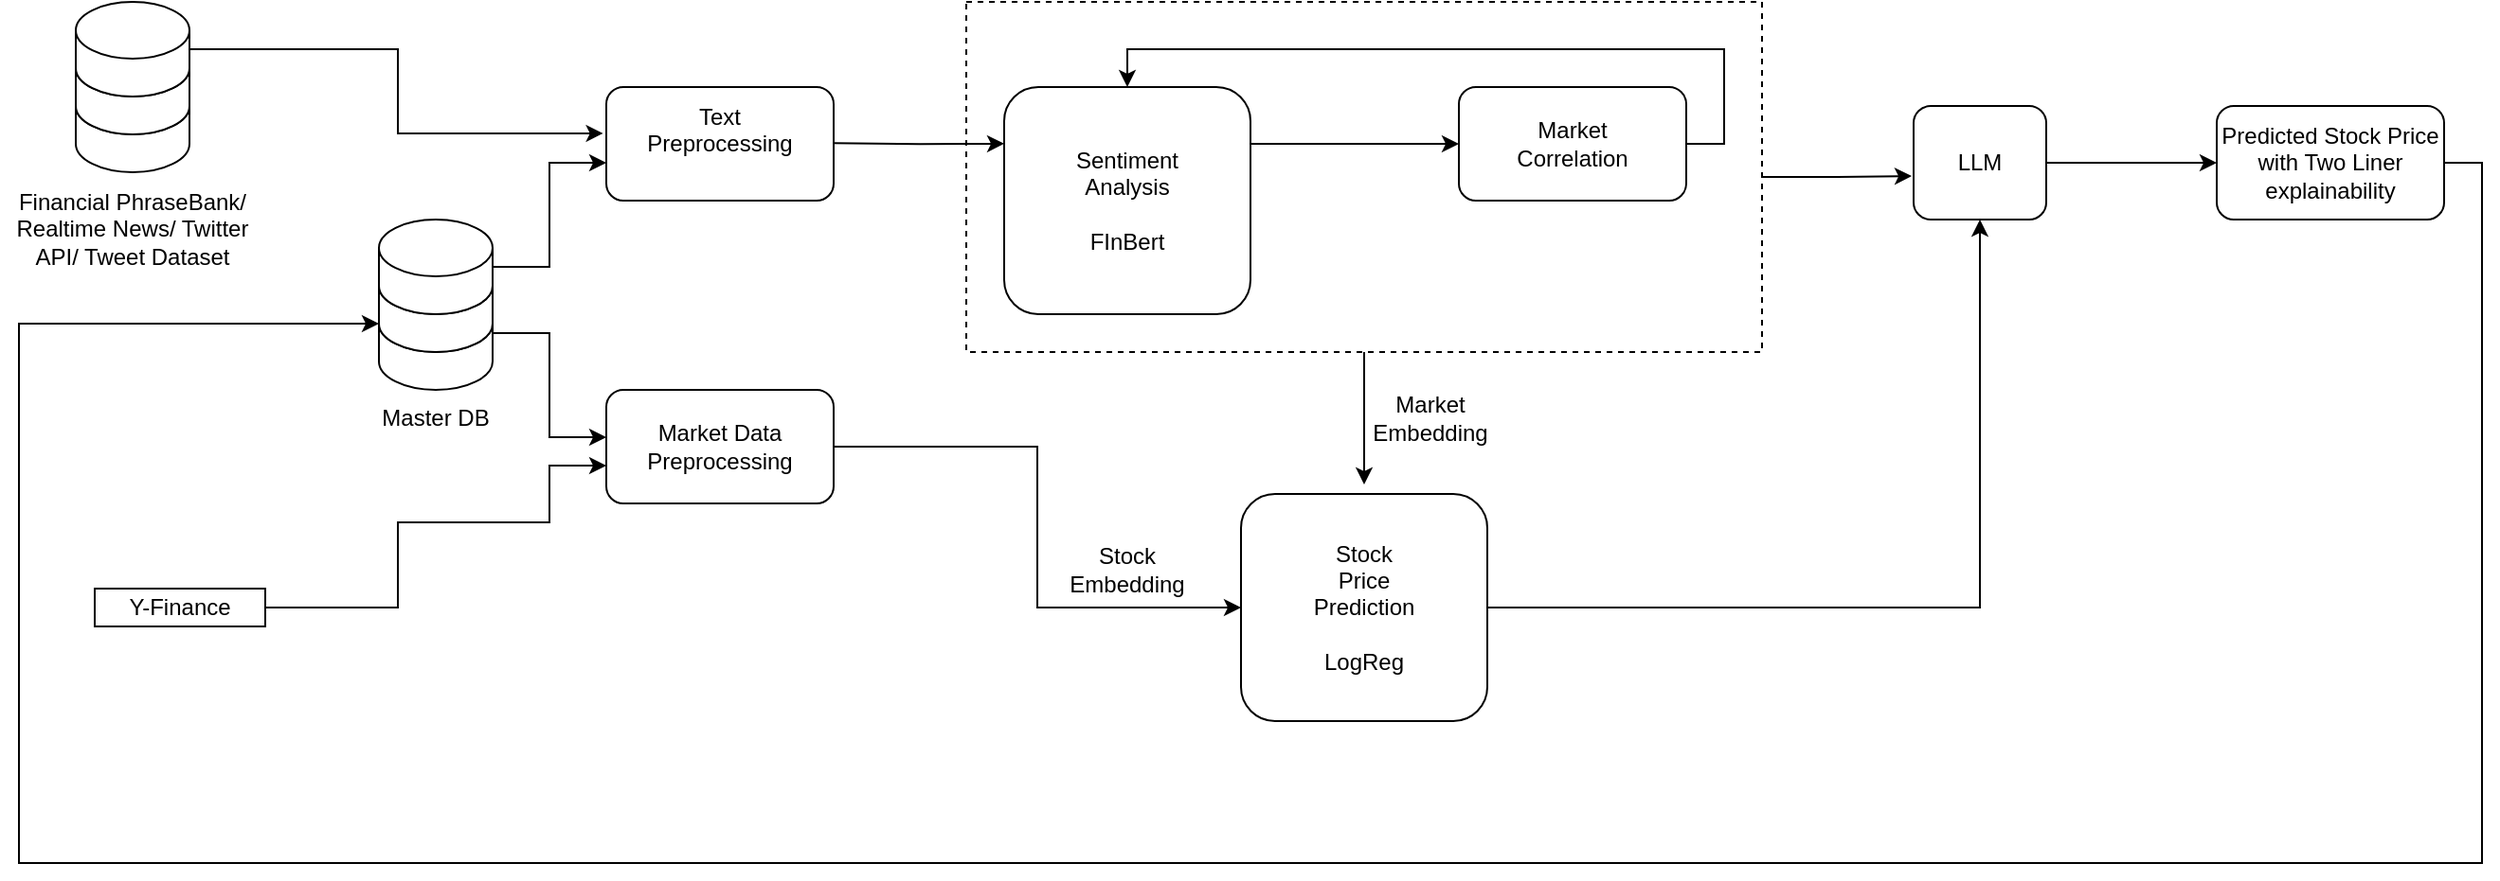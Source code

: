 <mxfile version="26.2.3">
  <diagram name="Page-1" id="pHDrejEd4rjh2Q16YYt6">
    <mxGraphModel dx="2204" dy="931" grid="1" gridSize="10" guides="1" tooltips="1" connect="1" arrows="1" fold="1" page="1" pageScale="1" pageWidth="850" pageHeight="1100" math="0" shadow="0">
      <root>
        <mxCell id="0" />
        <mxCell id="1" parent="0" />
        <mxCell id="7-Jk7wmj1nZYECS3XUA7-52" style="edgeStyle=orthogonalEdgeStyle;rounded=0;orthogonalLoop=1;jettySize=auto;html=1;exitX=0.5;exitY=1;exitDx=0;exitDy=0;" edge="1" parent="1" source="7-Jk7wmj1nZYECS3XUA7-51">
          <mxGeometry relative="1" as="geometry">
            <mxPoint x="510" y="270" as="targetPoint" />
          </mxGeometry>
        </mxCell>
        <mxCell id="7-Jk7wmj1nZYECS3XUA7-51" value="" style="rounded=0;whiteSpace=wrap;html=1;dashed=1;" vertex="1" parent="1">
          <mxGeometry x="300" y="15" width="420" height="185" as="geometry" />
        </mxCell>
        <mxCell id="7-Jk7wmj1nZYECS3XUA7-5" value="" style="group" vertex="1" connectable="0" parent="1">
          <mxGeometry x="-10" y="130" width="60" height="90" as="geometry" />
        </mxCell>
        <mxCell id="7-Jk7wmj1nZYECS3XUA7-6" value="" style="group" vertex="1" connectable="0" parent="7-Jk7wmj1nZYECS3XUA7-5">
          <mxGeometry width="60" height="90" as="geometry" />
        </mxCell>
        <mxCell id="7-Jk7wmj1nZYECS3XUA7-3" value="" style="shape=cylinder3;whiteSpace=wrap;html=1;boundedLbl=1;backgroundOutline=1;size=15;" vertex="1" parent="7-Jk7wmj1nZYECS3XUA7-6">
          <mxGeometry y="40" width="60" height="50" as="geometry" />
        </mxCell>
        <mxCell id="7-Jk7wmj1nZYECS3XUA7-4" value="" style="group" vertex="1" connectable="0" parent="7-Jk7wmj1nZYECS3XUA7-6">
          <mxGeometry width="60" height="70" as="geometry" />
        </mxCell>
        <mxCell id="7-Jk7wmj1nZYECS3XUA7-2" value="" style="shape=cylinder3;whiteSpace=wrap;html=1;boundedLbl=1;backgroundOutline=1;size=15;" vertex="1" parent="7-Jk7wmj1nZYECS3XUA7-4">
          <mxGeometry y="20" width="60" height="50" as="geometry" />
        </mxCell>
        <mxCell id="7-Jk7wmj1nZYECS3XUA7-1" value="" style="shape=cylinder3;whiteSpace=wrap;html=1;boundedLbl=1;backgroundOutline=1;size=15;" vertex="1" parent="7-Jk7wmj1nZYECS3XUA7-4">
          <mxGeometry width="60" height="50" as="geometry" />
        </mxCell>
        <mxCell id="7-Jk7wmj1nZYECS3XUA7-7" value="Master DB" style="text;html=1;align=center;verticalAlign=middle;whiteSpace=wrap;rounded=0;" vertex="1" parent="1">
          <mxGeometry x="-10" y="220" width="60" height="30" as="geometry" />
        </mxCell>
        <mxCell id="7-Jk7wmj1nZYECS3XUA7-18" value="" style="group" vertex="1" connectable="0" parent="1">
          <mxGeometry x="110" y="220" width="120" height="60" as="geometry" />
        </mxCell>
        <mxCell id="7-Jk7wmj1nZYECS3XUA7-16" value="" style="rounded=1;whiteSpace=wrap;html=1;" vertex="1" parent="7-Jk7wmj1nZYECS3XUA7-18">
          <mxGeometry width="120" height="60" as="geometry" />
        </mxCell>
        <mxCell id="7-Jk7wmj1nZYECS3XUA7-17" value="&lt;div&gt;Market Data&lt;/div&gt;&lt;div&gt;Preprocessing&lt;/div&gt;" style="text;html=1;align=center;verticalAlign=middle;whiteSpace=wrap;rounded=0;" vertex="1" parent="7-Jk7wmj1nZYECS3XUA7-18">
          <mxGeometry x="30" y="15" width="60" height="30" as="geometry" />
        </mxCell>
        <mxCell id="7-Jk7wmj1nZYECS3XUA7-19" value="" style="group" vertex="1" connectable="0" parent="1">
          <mxGeometry x="110" y="60" width="120" height="60" as="geometry" />
        </mxCell>
        <mxCell id="7-Jk7wmj1nZYECS3XUA7-14" value="" style="rounded=1;whiteSpace=wrap;html=1;" vertex="1" parent="7-Jk7wmj1nZYECS3XUA7-19">
          <mxGeometry width="120" height="60" as="geometry" />
        </mxCell>
        <mxCell id="7-Jk7wmj1nZYECS3XUA7-15" value="Text Preprocessing&lt;div&gt;&lt;br&gt;&lt;/div&gt;" style="text;html=1;align=center;verticalAlign=middle;whiteSpace=wrap;rounded=0;" vertex="1" parent="7-Jk7wmj1nZYECS3XUA7-19">
          <mxGeometry x="30" y="15" width="60" height="30" as="geometry" />
        </mxCell>
        <mxCell id="7-Jk7wmj1nZYECS3XUA7-26" value="" style="group" vertex="1" connectable="0" parent="1">
          <mxGeometry x="445" y="275" width="130" height="120" as="geometry" />
        </mxCell>
        <mxCell id="7-Jk7wmj1nZYECS3XUA7-24" value="" style="rounded=1;whiteSpace=wrap;html=1;" vertex="1" parent="7-Jk7wmj1nZYECS3XUA7-26">
          <mxGeometry width="130" height="120" as="geometry" />
        </mxCell>
        <mxCell id="7-Jk7wmj1nZYECS3XUA7-25" value="Stock Price Prediction&lt;div&gt;&lt;br&gt;&lt;/div&gt;&lt;div&gt;LogReg&lt;/div&gt;" style="text;html=1;align=center;verticalAlign=middle;whiteSpace=wrap;rounded=0;" vertex="1" parent="7-Jk7wmj1nZYECS3XUA7-26">
          <mxGeometry x="35" y="45" width="60" height="30" as="geometry" />
        </mxCell>
        <mxCell id="7-Jk7wmj1nZYECS3XUA7-28" value="" style="group" vertex="1" connectable="0" parent="1">
          <mxGeometry x="320" y="60" width="130" height="120" as="geometry" />
        </mxCell>
        <mxCell id="7-Jk7wmj1nZYECS3XUA7-49" style="edgeStyle=orthogonalEdgeStyle;rounded=0;orthogonalLoop=1;jettySize=auto;html=1;exitX=1;exitY=0.25;exitDx=0;exitDy=0;" edge="1" parent="7-Jk7wmj1nZYECS3XUA7-28" source="7-Jk7wmj1nZYECS3XUA7-20">
          <mxGeometry relative="1" as="geometry">
            <mxPoint x="240" y="30" as="targetPoint" />
          </mxGeometry>
        </mxCell>
        <mxCell id="7-Jk7wmj1nZYECS3XUA7-20" value="" style="rounded=1;whiteSpace=wrap;html=1;" vertex="1" parent="7-Jk7wmj1nZYECS3XUA7-28">
          <mxGeometry width="130" height="120" as="geometry" />
        </mxCell>
        <mxCell id="7-Jk7wmj1nZYECS3XUA7-21" value="Sentiment&lt;div&gt;Analysis&lt;/div&gt;&lt;div&gt;&lt;br&gt;&lt;/div&gt;&lt;div&gt;FInBert&lt;/div&gt;" style="text;html=1;align=center;verticalAlign=middle;whiteSpace=wrap;rounded=0;" vertex="1" parent="7-Jk7wmj1nZYECS3XUA7-28">
          <mxGeometry x="35" y="45" width="60" height="30" as="geometry" />
        </mxCell>
        <mxCell id="7-Jk7wmj1nZYECS3XUA7-33" value="" style="group" vertex="1" connectable="0" parent="1">
          <mxGeometry x="-170" y="15" width="60" height="90" as="geometry" />
        </mxCell>
        <mxCell id="7-Jk7wmj1nZYECS3XUA7-34" value="" style="group" vertex="1" connectable="0" parent="7-Jk7wmj1nZYECS3XUA7-33">
          <mxGeometry width="60" height="90" as="geometry" />
        </mxCell>
        <mxCell id="7-Jk7wmj1nZYECS3XUA7-35" value="" style="shape=cylinder3;whiteSpace=wrap;html=1;boundedLbl=1;backgroundOutline=1;size=15;" vertex="1" parent="7-Jk7wmj1nZYECS3XUA7-34">
          <mxGeometry y="40" width="60" height="50" as="geometry" />
        </mxCell>
        <mxCell id="7-Jk7wmj1nZYECS3XUA7-36" value="" style="group" vertex="1" connectable="0" parent="7-Jk7wmj1nZYECS3XUA7-34">
          <mxGeometry width="60" height="70" as="geometry" />
        </mxCell>
        <mxCell id="7-Jk7wmj1nZYECS3XUA7-37" value="" style="shape=cylinder3;whiteSpace=wrap;html=1;boundedLbl=1;backgroundOutline=1;size=15;" vertex="1" parent="7-Jk7wmj1nZYECS3XUA7-36">
          <mxGeometry y="20" width="60" height="50" as="geometry" />
        </mxCell>
        <mxCell id="7-Jk7wmj1nZYECS3XUA7-38" value="" style="shape=cylinder3;whiteSpace=wrap;html=1;boundedLbl=1;backgroundOutline=1;size=15;" vertex="1" parent="7-Jk7wmj1nZYECS3XUA7-36">
          <mxGeometry width="60" height="50" as="geometry" />
        </mxCell>
        <mxCell id="7-Jk7wmj1nZYECS3XUA7-39" value="Financial PhraseBank/ Realtime News/ Twitter API/ Tweet Dataset" style="text;html=1;align=center;verticalAlign=middle;whiteSpace=wrap;rounded=0;" vertex="1" parent="1">
          <mxGeometry x="-210" y="120" width="140" height="30" as="geometry" />
        </mxCell>
        <mxCell id="7-Jk7wmj1nZYECS3XUA7-40" value="" style="edgeStyle=orthogonalEdgeStyle;rounded=0;orthogonalLoop=1;jettySize=auto;html=1;" edge="1" parent="1" source="7-Jk7wmj1nZYECS3XUA7-1" target="7-Jk7wmj1nZYECS3XUA7-14">
          <mxGeometry relative="1" as="geometry">
            <Array as="points">
              <mxPoint x="80" y="155" />
              <mxPoint x="80" y="100" />
            </Array>
          </mxGeometry>
        </mxCell>
        <mxCell id="7-Jk7wmj1nZYECS3XUA7-41" style="edgeStyle=orthogonalEdgeStyle;rounded=0;orthogonalLoop=1;jettySize=auto;html=1;exitX=1;exitY=0.5;exitDx=0;exitDy=0;exitPerimeter=0;entryX=-0.014;entryY=0.408;entryDx=0;entryDy=0;entryPerimeter=0;" edge="1" parent="1" source="7-Jk7wmj1nZYECS3XUA7-38" target="7-Jk7wmj1nZYECS3XUA7-14">
          <mxGeometry relative="1" as="geometry" />
        </mxCell>
        <mxCell id="7-Jk7wmj1nZYECS3XUA7-43" value="" style="edgeStyle=orthogonalEdgeStyle;rounded=0;orthogonalLoop=1;jettySize=auto;html=1;" edge="1" parent="1">
          <mxGeometry relative="1" as="geometry">
            <mxPoint x="50" y="190" as="sourcePoint" />
            <mxPoint x="110" y="245" as="targetPoint" />
            <Array as="points">
              <mxPoint x="80" y="190" />
              <mxPoint x="80" y="245" />
            </Array>
          </mxGeometry>
        </mxCell>
        <mxCell id="7-Jk7wmj1nZYECS3XUA7-46" style="edgeStyle=orthogonalEdgeStyle;rounded=0;orthogonalLoop=1;jettySize=auto;html=1;exitX=1;exitY=0.5;exitDx=0;exitDy=0;entryX=0;entryY=0.667;entryDx=0;entryDy=0;entryPerimeter=0;" edge="1" parent="1" source="7-Jk7wmj1nZYECS3XUA7-44" target="7-Jk7wmj1nZYECS3XUA7-16">
          <mxGeometry relative="1" as="geometry">
            <mxPoint x="40" y="290" as="targetPoint" />
            <Array as="points">
              <mxPoint y="335" />
              <mxPoint y="290" />
              <mxPoint x="80" y="290" />
              <mxPoint x="80" y="260" />
            </Array>
          </mxGeometry>
        </mxCell>
        <mxCell id="7-Jk7wmj1nZYECS3XUA7-47" style="edgeStyle=orthogonalEdgeStyle;rounded=0;orthogonalLoop=1;jettySize=auto;html=1;exitX=1;exitY=0.25;exitDx=0;exitDy=0;" edge="1" parent="1">
          <mxGeometry relative="1" as="geometry">
            <mxPoint x="320" y="89.933" as="targetPoint" />
            <mxPoint x="230" y="89.6" as="sourcePoint" />
          </mxGeometry>
        </mxCell>
        <mxCell id="7-Jk7wmj1nZYECS3XUA7-48" value="" style="group" vertex="1" connectable="0" parent="1">
          <mxGeometry x="560" y="60" width="120" height="60" as="geometry" />
        </mxCell>
        <mxCell id="7-Jk7wmj1nZYECS3XUA7-29" value="" style="rounded=1;whiteSpace=wrap;html=1;" vertex="1" parent="7-Jk7wmj1nZYECS3XUA7-48">
          <mxGeometry width="120" height="60" as="geometry" />
        </mxCell>
        <mxCell id="7-Jk7wmj1nZYECS3XUA7-30" value="Market Correlation" style="text;html=1;align=center;verticalAlign=middle;whiteSpace=wrap;rounded=0;" vertex="1" parent="7-Jk7wmj1nZYECS3XUA7-48">
          <mxGeometry x="30" y="15" width="60" height="30" as="geometry" />
        </mxCell>
        <mxCell id="7-Jk7wmj1nZYECS3XUA7-50" style="edgeStyle=orthogonalEdgeStyle;rounded=0;orthogonalLoop=1;jettySize=auto;html=1;exitX=1;exitY=0.5;exitDx=0;exitDy=0;entryX=0.5;entryY=0;entryDx=0;entryDy=0;" edge="1" parent="1" source="7-Jk7wmj1nZYECS3XUA7-29" target="7-Jk7wmj1nZYECS3XUA7-20">
          <mxGeometry relative="1" as="geometry">
            <Array as="points">
              <mxPoint x="700" y="90" />
              <mxPoint x="700" y="40" />
              <mxPoint x="385" y="40" />
            </Array>
          </mxGeometry>
        </mxCell>
        <mxCell id="7-Jk7wmj1nZYECS3XUA7-57" style="edgeStyle=orthogonalEdgeStyle;rounded=0;orthogonalLoop=1;jettySize=auto;html=1;exitX=1;exitY=0.5;exitDx=0;exitDy=0;entryX=0;entryY=0.5;entryDx=0;entryDy=0;" edge="1" parent="1" source="7-Jk7wmj1nZYECS3XUA7-16" target="7-Jk7wmj1nZYECS3XUA7-24">
          <mxGeometry relative="1" as="geometry" />
        </mxCell>
        <mxCell id="7-Jk7wmj1nZYECS3XUA7-58" value="Market Embedding" style="text;html=1;align=center;verticalAlign=middle;whiteSpace=wrap;rounded=0;" vertex="1" parent="1">
          <mxGeometry x="515" y="220" width="60" height="30" as="geometry" />
        </mxCell>
        <mxCell id="7-Jk7wmj1nZYECS3XUA7-59" value="Stock&lt;div&gt;Embedding&lt;/div&gt;" style="text;html=1;align=center;verticalAlign=middle;whiteSpace=wrap;rounded=0;" vertex="1" parent="1">
          <mxGeometry x="355" y="300" width="60" height="30" as="geometry" />
        </mxCell>
        <mxCell id="7-Jk7wmj1nZYECS3XUA7-69" style="edgeStyle=orthogonalEdgeStyle;rounded=0;orthogonalLoop=1;jettySize=auto;html=1;exitX=1;exitY=0.5;exitDx=0;exitDy=0;entryX=0;entryY=1;entryDx=0;entryDy=-15;entryPerimeter=0;" edge="1" parent="1" source="7-Jk7wmj1nZYECS3XUA7-60" target="7-Jk7wmj1nZYECS3XUA7-2">
          <mxGeometry relative="1" as="geometry">
            <mxPoint x="-20" y="540.0" as="targetPoint" />
            <Array as="points">
              <mxPoint x="1100" y="100" />
              <mxPoint x="1100" y="470" />
              <mxPoint x="-200" y="470" />
              <mxPoint x="-200" y="185" />
            </Array>
          </mxGeometry>
        </mxCell>
        <mxCell id="7-Jk7wmj1nZYECS3XUA7-60" value="Predicted Stock Price&lt;div&gt;with Two Liner explainability&lt;/div&gt;" style="rounded=1;whiteSpace=wrap;html=1;" vertex="1" parent="1">
          <mxGeometry x="960" y="70" width="120" height="60" as="geometry" />
        </mxCell>
        <mxCell id="7-Jk7wmj1nZYECS3XUA7-66" style="edgeStyle=orthogonalEdgeStyle;rounded=0;orthogonalLoop=1;jettySize=auto;html=1;exitX=1;exitY=0.5;exitDx=0;exitDy=0;" edge="1" parent="1" source="7-Jk7wmj1nZYECS3XUA7-62">
          <mxGeometry relative="1" as="geometry">
            <mxPoint x="960" y="100" as="targetPoint" />
          </mxGeometry>
        </mxCell>
        <mxCell id="7-Jk7wmj1nZYECS3XUA7-62" value="LLM" style="rounded=1;whiteSpace=wrap;html=1;" vertex="1" parent="1">
          <mxGeometry x="800" y="70" width="70" height="60" as="geometry" />
        </mxCell>
        <mxCell id="7-Jk7wmj1nZYECS3XUA7-63" style="edgeStyle=orthogonalEdgeStyle;rounded=0;orthogonalLoop=1;jettySize=auto;html=1;exitX=1;exitY=0.5;exitDx=0;exitDy=0;entryX=0.5;entryY=1;entryDx=0;entryDy=0;" edge="1" parent="1" source="7-Jk7wmj1nZYECS3XUA7-24" target="7-Jk7wmj1nZYECS3XUA7-62">
          <mxGeometry relative="1" as="geometry" />
        </mxCell>
        <mxCell id="7-Jk7wmj1nZYECS3XUA7-65" style="edgeStyle=orthogonalEdgeStyle;rounded=0;orthogonalLoop=1;jettySize=auto;html=1;exitX=1;exitY=0.5;exitDx=0;exitDy=0;entryX=-0.014;entryY=0.617;entryDx=0;entryDy=0;entryPerimeter=0;" edge="1" parent="1" source="7-Jk7wmj1nZYECS3XUA7-51" target="7-Jk7wmj1nZYECS3XUA7-62">
          <mxGeometry relative="1" as="geometry" />
        </mxCell>
        <mxCell id="7-Jk7wmj1nZYECS3XUA7-68" value="" style="group" vertex="1" connectable="0" parent="1">
          <mxGeometry x="-160" y="320" width="90" height="30" as="geometry" />
        </mxCell>
        <mxCell id="7-Jk7wmj1nZYECS3XUA7-44" value="" style="rounded=0;whiteSpace=wrap;html=1;" vertex="1" parent="7-Jk7wmj1nZYECS3XUA7-68">
          <mxGeometry y="5" width="90" height="20" as="geometry" />
        </mxCell>
        <mxCell id="7-Jk7wmj1nZYECS3XUA7-45" value="Y-Finance" style="text;html=1;align=center;verticalAlign=middle;whiteSpace=wrap;rounded=0;" vertex="1" parent="7-Jk7wmj1nZYECS3XUA7-68">
          <mxGeometry x="15" width="60" height="30" as="geometry" />
        </mxCell>
      </root>
    </mxGraphModel>
  </diagram>
</mxfile>
